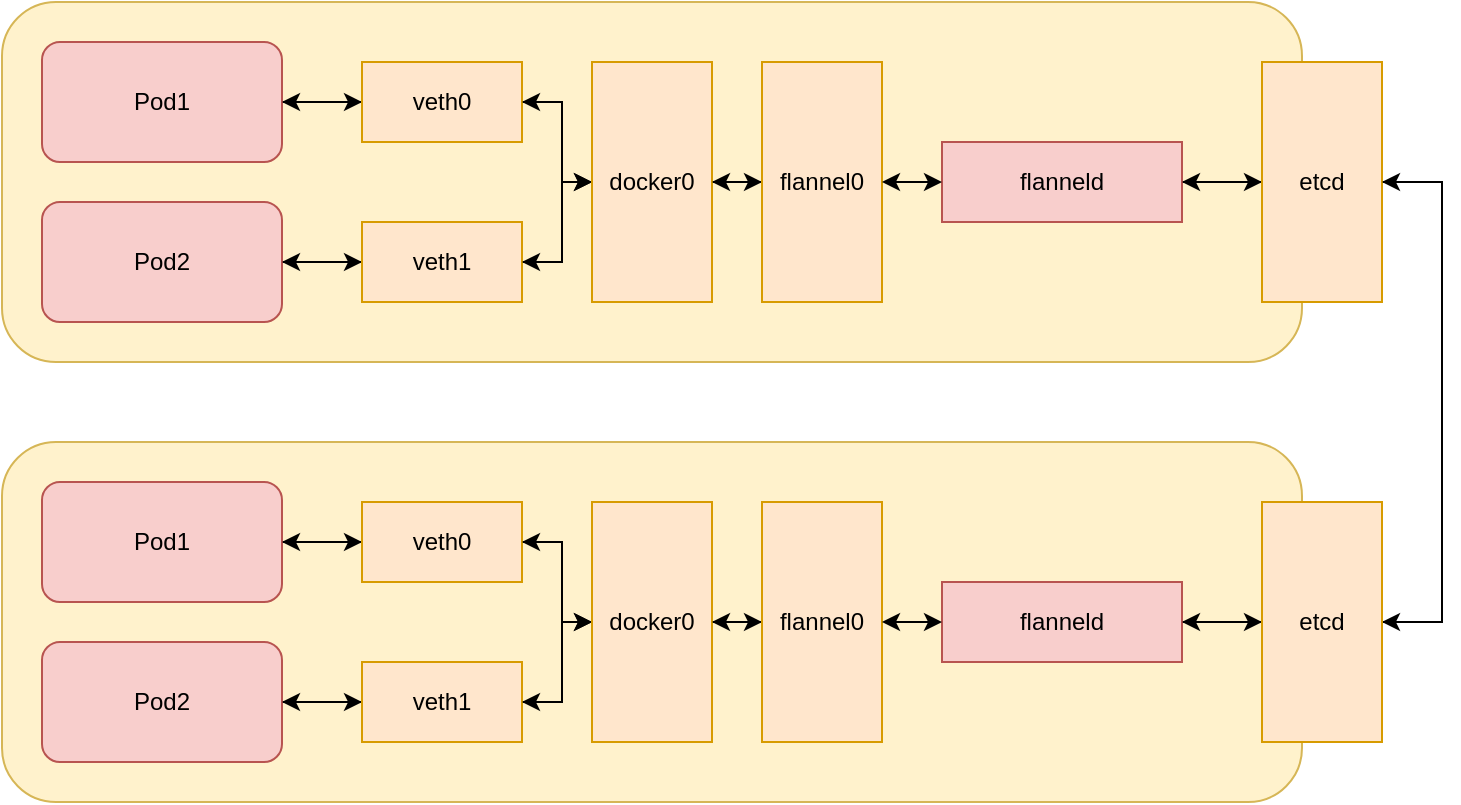 <mxfile version="22.0.8" type="github">
  <diagram name="第 1 页" id="K-jwmzLhK81YXCOxFXKA">
    <mxGraphModel dx="797" dy="481" grid="1" gridSize="10" guides="1" tooltips="1" connect="1" arrows="1" fold="1" page="1" pageScale="1" pageWidth="827" pageHeight="1169" math="0" shadow="0">
      <root>
        <mxCell id="0" />
        <mxCell id="1" parent="0" />
        <mxCell id="EEYzzeCFSnhy3io55bqU-3" value="" style="rounded=1;whiteSpace=wrap;html=1;fillColor=#fff2cc;strokeColor=#d6b656;" vertex="1" parent="1">
          <mxGeometry x="80" y="70" width="650" height="180" as="geometry" />
        </mxCell>
        <mxCell id="EEYzzeCFSnhy3io55bqU-26" style="edgeStyle=orthogonalEdgeStyle;rounded=0;orthogonalLoop=1;jettySize=auto;html=1;exitX=1;exitY=0.5;exitDx=0;exitDy=0;entryX=0;entryY=0.5;entryDx=0;entryDy=0;" edge="1" parent="1" source="EEYzzeCFSnhy3io55bqU-8" target="EEYzzeCFSnhy3io55bqU-11">
          <mxGeometry relative="1" as="geometry" />
        </mxCell>
        <mxCell id="EEYzzeCFSnhy3io55bqU-8" value="Pod1" style="rounded=1;whiteSpace=wrap;html=1;fillColor=#f8cecc;strokeColor=#b85450;" vertex="1" parent="1">
          <mxGeometry x="100" y="90" width="120" height="60" as="geometry" />
        </mxCell>
        <mxCell id="EEYzzeCFSnhy3io55bqU-29" style="edgeStyle=orthogonalEdgeStyle;rounded=0;orthogonalLoop=1;jettySize=auto;html=1;entryX=0;entryY=0.5;entryDx=0;entryDy=0;" edge="1" parent="1" source="EEYzzeCFSnhy3io55bqU-9" target="EEYzzeCFSnhy3io55bqU-12">
          <mxGeometry relative="1" as="geometry" />
        </mxCell>
        <mxCell id="EEYzzeCFSnhy3io55bqU-9" value="Pod2" style="rounded=1;whiteSpace=wrap;html=1;fillColor=#f8cecc;strokeColor=#b85450;" vertex="1" parent="1">
          <mxGeometry x="100" y="170" width="120" height="60" as="geometry" />
        </mxCell>
        <mxCell id="EEYzzeCFSnhy3io55bqU-27" style="edgeStyle=orthogonalEdgeStyle;rounded=0;orthogonalLoop=1;jettySize=auto;html=1;entryX=1;entryY=0.5;entryDx=0;entryDy=0;" edge="1" parent="1" source="EEYzzeCFSnhy3io55bqU-11" target="EEYzzeCFSnhy3io55bqU-8">
          <mxGeometry relative="1" as="geometry" />
        </mxCell>
        <mxCell id="EEYzzeCFSnhy3io55bqU-30" style="edgeStyle=orthogonalEdgeStyle;rounded=0;orthogonalLoop=1;jettySize=auto;html=1;entryX=0.5;entryY=1;entryDx=0;entryDy=0;" edge="1" parent="1" source="EEYzzeCFSnhy3io55bqU-11" target="EEYzzeCFSnhy3io55bqU-13">
          <mxGeometry relative="1" as="geometry" />
        </mxCell>
        <mxCell id="EEYzzeCFSnhy3io55bqU-11" value="veth0" style="rounded=0;whiteSpace=wrap;html=1;fillColor=#ffe6cc;strokeColor=#d79b00;" vertex="1" parent="1">
          <mxGeometry x="260" y="100" width="80" height="40" as="geometry" />
        </mxCell>
        <mxCell id="EEYzzeCFSnhy3io55bqU-28" style="edgeStyle=orthogonalEdgeStyle;rounded=0;orthogonalLoop=1;jettySize=auto;html=1;entryX=1;entryY=0.5;entryDx=0;entryDy=0;" edge="1" parent="1" source="EEYzzeCFSnhy3io55bqU-12" target="EEYzzeCFSnhy3io55bqU-9">
          <mxGeometry relative="1" as="geometry" />
        </mxCell>
        <mxCell id="EEYzzeCFSnhy3io55bqU-31" style="edgeStyle=orthogonalEdgeStyle;rounded=0;orthogonalLoop=1;jettySize=auto;html=1;entryX=0.5;entryY=1;entryDx=0;entryDy=0;" edge="1" parent="1" source="EEYzzeCFSnhy3io55bqU-12" target="EEYzzeCFSnhy3io55bqU-13">
          <mxGeometry relative="1" as="geometry" />
        </mxCell>
        <mxCell id="EEYzzeCFSnhy3io55bqU-12" value="veth1" style="rounded=0;whiteSpace=wrap;html=1;fillColor=#ffe6cc;strokeColor=#d79b00;" vertex="1" parent="1">
          <mxGeometry x="260" y="180" width="80" height="40" as="geometry" />
        </mxCell>
        <mxCell id="EEYzzeCFSnhy3io55bqU-32" style="edgeStyle=orthogonalEdgeStyle;rounded=0;orthogonalLoop=1;jettySize=auto;html=1;entryX=1;entryY=0.5;entryDx=0;entryDy=0;" edge="1" parent="1" source="EEYzzeCFSnhy3io55bqU-13" target="EEYzzeCFSnhy3io55bqU-11">
          <mxGeometry relative="1" as="geometry">
            <Array as="points">
              <mxPoint x="360" y="160" />
              <mxPoint x="360" y="120" />
            </Array>
          </mxGeometry>
        </mxCell>
        <mxCell id="EEYzzeCFSnhy3io55bqU-33" style="edgeStyle=orthogonalEdgeStyle;rounded=0;orthogonalLoop=1;jettySize=auto;html=1;entryX=1;entryY=0.5;entryDx=0;entryDy=0;" edge="1" parent="1" source="EEYzzeCFSnhy3io55bqU-13" target="EEYzzeCFSnhy3io55bqU-12">
          <mxGeometry relative="1" as="geometry">
            <Array as="points">
              <mxPoint x="360" y="160" />
              <mxPoint x="360" y="200" />
            </Array>
          </mxGeometry>
        </mxCell>
        <mxCell id="EEYzzeCFSnhy3io55bqU-34" style="edgeStyle=orthogonalEdgeStyle;rounded=0;orthogonalLoop=1;jettySize=auto;html=1;entryX=0.5;entryY=1;entryDx=0;entryDy=0;" edge="1" parent="1" source="EEYzzeCFSnhy3io55bqU-13" target="EEYzzeCFSnhy3io55bqU-14">
          <mxGeometry relative="1" as="geometry" />
        </mxCell>
        <mxCell id="EEYzzeCFSnhy3io55bqU-13" value="docker0" style="rounded=0;whiteSpace=wrap;html=1;direction=south;horizontal=1;fillColor=#ffe6cc;strokeColor=#d79b00;" vertex="1" parent="1">
          <mxGeometry x="375" y="100" width="60" height="120" as="geometry" />
        </mxCell>
        <mxCell id="EEYzzeCFSnhy3io55bqU-35" style="edgeStyle=orthogonalEdgeStyle;rounded=0;orthogonalLoop=1;jettySize=auto;html=1;entryX=0.5;entryY=0;entryDx=0;entryDy=0;" edge="1" parent="1" source="EEYzzeCFSnhy3io55bqU-14" target="EEYzzeCFSnhy3io55bqU-13">
          <mxGeometry relative="1" as="geometry" />
        </mxCell>
        <mxCell id="EEYzzeCFSnhy3io55bqU-14" value="flannel0" style="rounded=0;whiteSpace=wrap;html=1;direction=south;fillColor=#ffe6cc;strokeColor=#d79b00;" vertex="1" parent="1">
          <mxGeometry x="460" y="100" width="60" height="120" as="geometry" />
        </mxCell>
        <mxCell id="EEYzzeCFSnhy3io55bqU-38" style="edgeStyle=orthogonalEdgeStyle;rounded=0;orthogonalLoop=1;jettySize=auto;html=1;" edge="1" parent="1" source="EEYzzeCFSnhy3io55bqU-15">
          <mxGeometry relative="1" as="geometry">
            <mxPoint x="710" y="160" as="targetPoint" />
          </mxGeometry>
        </mxCell>
        <mxCell id="EEYzzeCFSnhy3io55bqU-15" value="flanneld" style="rounded=0;whiteSpace=wrap;html=1;fillColor=#f8cecc;strokeColor=#b85450;" vertex="1" parent="1">
          <mxGeometry x="550" y="140" width="120" height="40" as="geometry" />
        </mxCell>
        <mxCell id="EEYzzeCFSnhy3io55bqU-37" style="edgeStyle=orthogonalEdgeStyle;rounded=0;orthogonalLoop=1;jettySize=auto;html=1;entryX=1;entryY=0.5;entryDx=0;entryDy=0;" edge="1" parent="1" source="EEYzzeCFSnhy3io55bqU-16" target="EEYzzeCFSnhy3io55bqU-15">
          <mxGeometry relative="1" as="geometry" />
        </mxCell>
        <mxCell id="EEYzzeCFSnhy3io55bqU-82" style="edgeStyle=orthogonalEdgeStyle;rounded=0;orthogonalLoop=1;jettySize=auto;html=1;entryX=0.5;entryY=0;entryDx=0;entryDy=0;" edge="1" parent="1" source="EEYzzeCFSnhy3io55bqU-16" target="EEYzzeCFSnhy3io55bqU-80">
          <mxGeometry relative="1" as="geometry">
            <Array as="points">
              <mxPoint x="800" y="160" />
              <mxPoint x="800" y="380" />
            </Array>
          </mxGeometry>
        </mxCell>
        <mxCell id="EEYzzeCFSnhy3io55bqU-16" value="etcd" style="rounded=0;whiteSpace=wrap;html=1;direction=south;fillColor=#ffe6cc;strokeColor=#d79b00;" vertex="1" parent="1">
          <mxGeometry x="710" y="100" width="60" height="120" as="geometry" />
        </mxCell>
        <mxCell id="EEYzzeCFSnhy3io55bqU-36" value="" style="endArrow=classic;startArrow=classic;html=1;rounded=0;exitX=0.5;exitY=0;exitDx=0;exitDy=0;entryX=0;entryY=0.5;entryDx=0;entryDy=0;" edge="1" parent="1" source="EEYzzeCFSnhy3io55bqU-14" target="EEYzzeCFSnhy3io55bqU-15">
          <mxGeometry width="50" height="50" relative="1" as="geometry">
            <mxPoint x="560" y="240" as="sourcePoint" />
            <mxPoint x="610" y="190" as="targetPoint" />
          </mxGeometry>
        </mxCell>
        <mxCell id="EEYzzeCFSnhy3io55bqU-60" value="" style="rounded=1;whiteSpace=wrap;html=1;fillColor=#fff2cc;strokeColor=#d6b656;" vertex="1" parent="1">
          <mxGeometry x="80" y="290" width="650" height="180" as="geometry" />
        </mxCell>
        <mxCell id="EEYzzeCFSnhy3io55bqU-61" style="edgeStyle=orthogonalEdgeStyle;rounded=0;orthogonalLoop=1;jettySize=auto;html=1;exitX=1;exitY=0.5;exitDx=0;exitDy=0;entryX=0;entryY=0.5;entryDx=0;entryDy=0;" edge="1" parent="1" source="EEYzzeCFSnhy3io55bqU-62" target="EEYzzeCFSnhy3io55bqU-67">
          <mxGeometry relative="1" as="geometry" />
        </mxCell>
        <mxCell id="EEYzzeCFSnhy3io55bqU-62" value="Pod1" style="rounded=1;whiteSpace=wrap;html=1;fillColor=#f8cecc;strokeColor=#b85450;" vertex="1" parent="1">
          <mxGeometry x="100" y="310" width="120" height="60" as="geometry" />
        </mxCell>
        <mxCell id="EEYzzeCFSnhy3io55bqU-63" style="edgeStyle=orthogonalEdgeStyle;rounded=0;orthogonalLoop=1;jettySize=auto;html=1;entryX=0;entryY=0.5;entryDx=0;entryDy=0;" edge="1" parent="1" source="EEYzzeCFSnhy3io55bqU-64" target="EEYzzeCFSnhy3io55bqU-70">
          <mxGeometry relative="1" as="geometry" />
        </mxCell>
        <mxCell id="EEYzzeCFSnhy3io55bqU-64" value="Pod2" style="rounded=1;whiteSpace=wrap;html=1;fillColor=#f8cecc;strokeColor=#b85450;" vertex="1" parent="1">
          <mxGeometry x="100" y="390" width="120" height="60" as="geometry" />
        </mxCell>
        <mxCell id="EEYzzeCFSnhy3io55bqU-65" style="edgeStyle=orthogonalEdgeStyle;rounded=0;orthogonalLoop=1;jettySize=auto;html=1;entryX=1;entryY=0.5;entryDx=0;entryDy=0;" edge="1" parent="1" source="EEYzzeCFSnhy3io55bqU-67" target="EEYzzeCFSnhy3io55bqU-62">
          <mxGeometry relative="1" as="geometry" />
        </mxCell>
        <mxCell id="EEYzzeCFSnhy3io55bqU-66" style="edgeStyle=orthogonalEdgeStyle;rounded=0;orthogonalLoop=1;jettySize=auto;html=1;entryX=0.5;entryY=1;entryDx=0;entryDy=0;" edge="1" parent="1" source="EEYzzeCFSnhy3io55bqU-67" target="EEYzzeCFSnhy3io55bqU-74">
          <mxGeometry relative="1" as="geometry" />
        </mxCell>
        <mxCell id="EEYzzeCFSnhy3io55bqU-67" value="veth0" style="rounded=0;whiteSpace=wrap;html=1;fillColor=#ffe6cc;strokeColor=#d79b00;" vertex="1" parent="1">
          <mxGeometry x="260" y="320" width="80" height="40" as="geometry" />
        </mxCell>
        <mxCell id="EEYzzeCFSnhy3io55bqU-68" style="edgeStyle=orthogonalEdgeStyle;rounded=0;orthogonalLoop=1;jettySize=auto;html=1;entryX=1;entryY=0.5;entryDx=0;entryDy=0;" edge="1" parent="1" source="EEYzzeCFSnhy3io55bqU-70" target="EEYzzeCFSnhy3io55bqU-64">
          <mxGeometry relative="1" as="geometry" />
        </mxCell>
        <mxCell id="EEYzzeCFSnhy3io55bqU-69" style="edgeStyle=orthogonalEdgeStyle;rounded=0;orthogonalLoop=1;jettySize=auto;html=1;entryX=0.5;entryY=1;entryDx=0;entryDy=0;" edge="1" parent="1" source="EEYzzeCFSnhy3io55bqU-70" target="EEYzzeCFSnhy3io55bqU-74">
          <mxGeometry relative="1" as="geometry" />
        </mxCell>
        <mxCell id="EEYzzeCFSnhy3io55bqU-70" value="veth1" style="rounded=0;whiteSpace=wrap;html=1;fillColor=#ffe6cc;strokeColor=#d79b00;" vertex="1" parent="1">
          <mxGeometry x="260" y="400" width="80" height="40" as="geometry" />
        </mxCell>
        <mxCell id="EEYzzeCFSnhy3io55bqU-71" style="edgeStyle=orthogonalEdgeStyle;rounded=0;orthogonalLoop=1;jettySize=auto;html=1;entryX=1;entryY=0.5;entryDx=0;entryDy=0;" edge="1" parent="1" source="EEYzzeCFSnhy3io55bqU-74" target="EEYzzeCFSnhy3io55bqU-67">
          <mxGeometry relative="1" as="geometry">
            <Array as="points">
              <mxPoint x="360" y="380" />
              <mxPoint x="360" y="340" />
            </Array>
          </mxGeometry>
        </mxCell>
        <mxCell id="EEYzzeCFSnhy3io55bqU-72" style="edgeStyle=orthogonalEdgeStyle;rounded=0;orthogonalLoop=1;jettySize=auto;html=1;entryX=1;entryY=0.5;entryDx=0;entryDy=0;" edge="1" parent="1" source="EEYzzeCFSnhy3io55bqU-74" target="EEYzzeCFSnhy3io55bqU-70">
          <mxGeometry relative="1" as="geometry">
            <Array as="points">
              <mxPoint x="360" y="380" />
              <mxPoint x="360" y="420" />
            </Array>
          </mxGeometry>
        </mxCell>
        <mxCell id="EEYzzeCFSnhy3io55bqU-73" style="edgeStyle=orthogonalEdgeStyle;rounded=0;orthogonalLoop=1;jettySize=auto;html=1;entryX=0.5;entryY=1;entryDx=0;entryDy=0;" edge="1" parent="1" source="EEYzzeCFSnhy3io55bqU-74" target="EEYzzeCFSnhy3io55bqU-76">
          <mxGeometry relative="1" as="geometry" />
        </mxCell>
        <mxCell id="EEYzzeCFSnhy3io55bqU-74" value="docker0" style="rounded=0;whiteSpace=wrap;html=1;direction=south;horizontal=1;fillColor=#ffe6cc;strokeColor=#d79b00;" vertex="1" parent="1">
          <mxGeometry x="375" y="320" width="60" height="120" as="geometry" />
        </mxCell>
        <mxCell id="EEYzzeCFSnhy3io55bqU-75" style="edgeStyle=orthogonalEdgeStyle;rounded=0;orthogonalLoop=1;jettySize=auto;html=1;entryX=0.5;entryY=0;entryDx=0;entryDy=0;" edge="1" parent="1" source="EEYzzeCFSnhy3io55bqU-76" target="EEYzzeCFSnhy3io55bqU-74">
          <mxGeometry relative="1" as="geometry" />
        </mxCell>
        <mxCell id="EEYzzeCFSnhy3io55bqU-76" value="flannel0" style="rounded=0;whiteSpace=wrap;html=1;direction=south;fillColor=#ffe6cc;strokeColor=#d79b00;" vertex="1" parent="1">
          <mxGeometry x="460" y="320" width="60" height="120" as="geometry" />
        </mxCell>
        <mxCell id="EEYzzeCFSnhy3io55bqU-77" style="edgeStyle=orthogonalEdgeStyle;rounded=0;orthogonalLoop=1;jettySize=auto;html=1;" edge="1" parent="1" source="EEYzzeCFSnhy3io55bqU-78">
          <mxGeometry relative="1" as="geometry">
            <mxPoint x="710" y="380" as="targetPoint" />
          </mxGeometry>
        </mxCell>
        <mxCell id="EEYzzeCFSnhy3io55bqU-78" value="flanneld" style="rounded=0;whiteSpace=wrap;html=1;fillColor=#f8cecc;strokeColor=#b85450;" vertex="1" parent="1">
          <mxGeometry x="550" y="360" width="120" height="40" as="geometry" />
        </mxCell>
        <mxCell id="EEYzzeCFSnhy3io55bqU-79" style="edgeStyle=orthogonalEdgeStyle;rounded=0;orthogonalLoop=1;jettySize=auto;html=1;entryX=1;entryY=0.5;entryDx=0;entryDy=0;" edge="1" parent="1" source="EEYzzeCFSnhy3io55bqU-80" target="EEYzzeCFSnhy3io55bqU-78">
          <mxGeometry relative="1" as="geometry" />
        </mxCell>
        <mxCell id="EEYzzeCFSnhy3io55bqU-83" style="edgeStyle=orthogonalEdgeStyle;rounded=0;orthogonalLoop=1;jettySize=auto;html=1;entryX=0.5;entryY=0;entryDx=0;entryDy=0;exitX=0.5;exitY=0;exitDx=0;exitDy=0;" edge="1" parent="1" source="EEYzzeCFSnhy3io55bqU-80" target="EEYzzeCFSnhy3io55bqU-16">
          <mxGeometry relative="1" as="geometry">
            <Array as="points">
              <mxPoint x="800" y="380" />
              <mxPoint x="800" y="160" />
            </Array>
          </mxGeometry>
        </mxCell>
        <mxCell id="EEYzzeCFSnhy3io55bqU-80" value="etcd" style="rounded=0;whiteSpace=wrap;html=1;direction=south;fillColor=#ffe6cc;strokeColor=#d79b00;" vertex="1" parent="1">
          <mxGeometry x="710" y="320" width="60" height="120" as="geometry" />
        </mxCell>
        <mxCell id="EEYzzeCFSnhy3io55bqU-81" value="" style="endArrow=classic;startArrow=classic;html=1;rounded=0;exitX=0.5;exitY=0;exitDx=0;exitDy=0;entryX=0;entryY=0.5;entryDx=0;entryDy=0;" edge="1" parent="1" source="EEYzzeCFSnhy3io55bqU-76" target="EEYzzeCFSnhy3io55bqU-78">
          <mxGeometry width="50" height="50" relative="1" as="geometry">
            <mxPoint x="560" y="460" as="sourcePoint" />
            <mxPoint x="610" y="410" as="targetPoint" />
          </mxGeometry>
        </mxCell>
      </root>
    </mxGraphModel>
  </diagram>
</mxfile>
